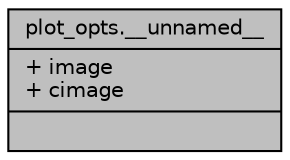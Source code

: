 digraph "plot_opts.__unnamed__"
{
 // INTERACTIVE_SVG=YES
  bgcolor="transparent";
  edge [fontname="Helvetica",fontsize="10",labelfontname="Helvetica",labelfontsize="10"];
  node [fontname="Helvetica",fontsize="10",shape=record];
  Node22 [label="{plot_opts.__unnamed__\n|+ image\l+ cimage\l|}",height=0.2,width=0.4,color="black", fillcolor="grey75", style="filled", fontcolor="black"];
}
